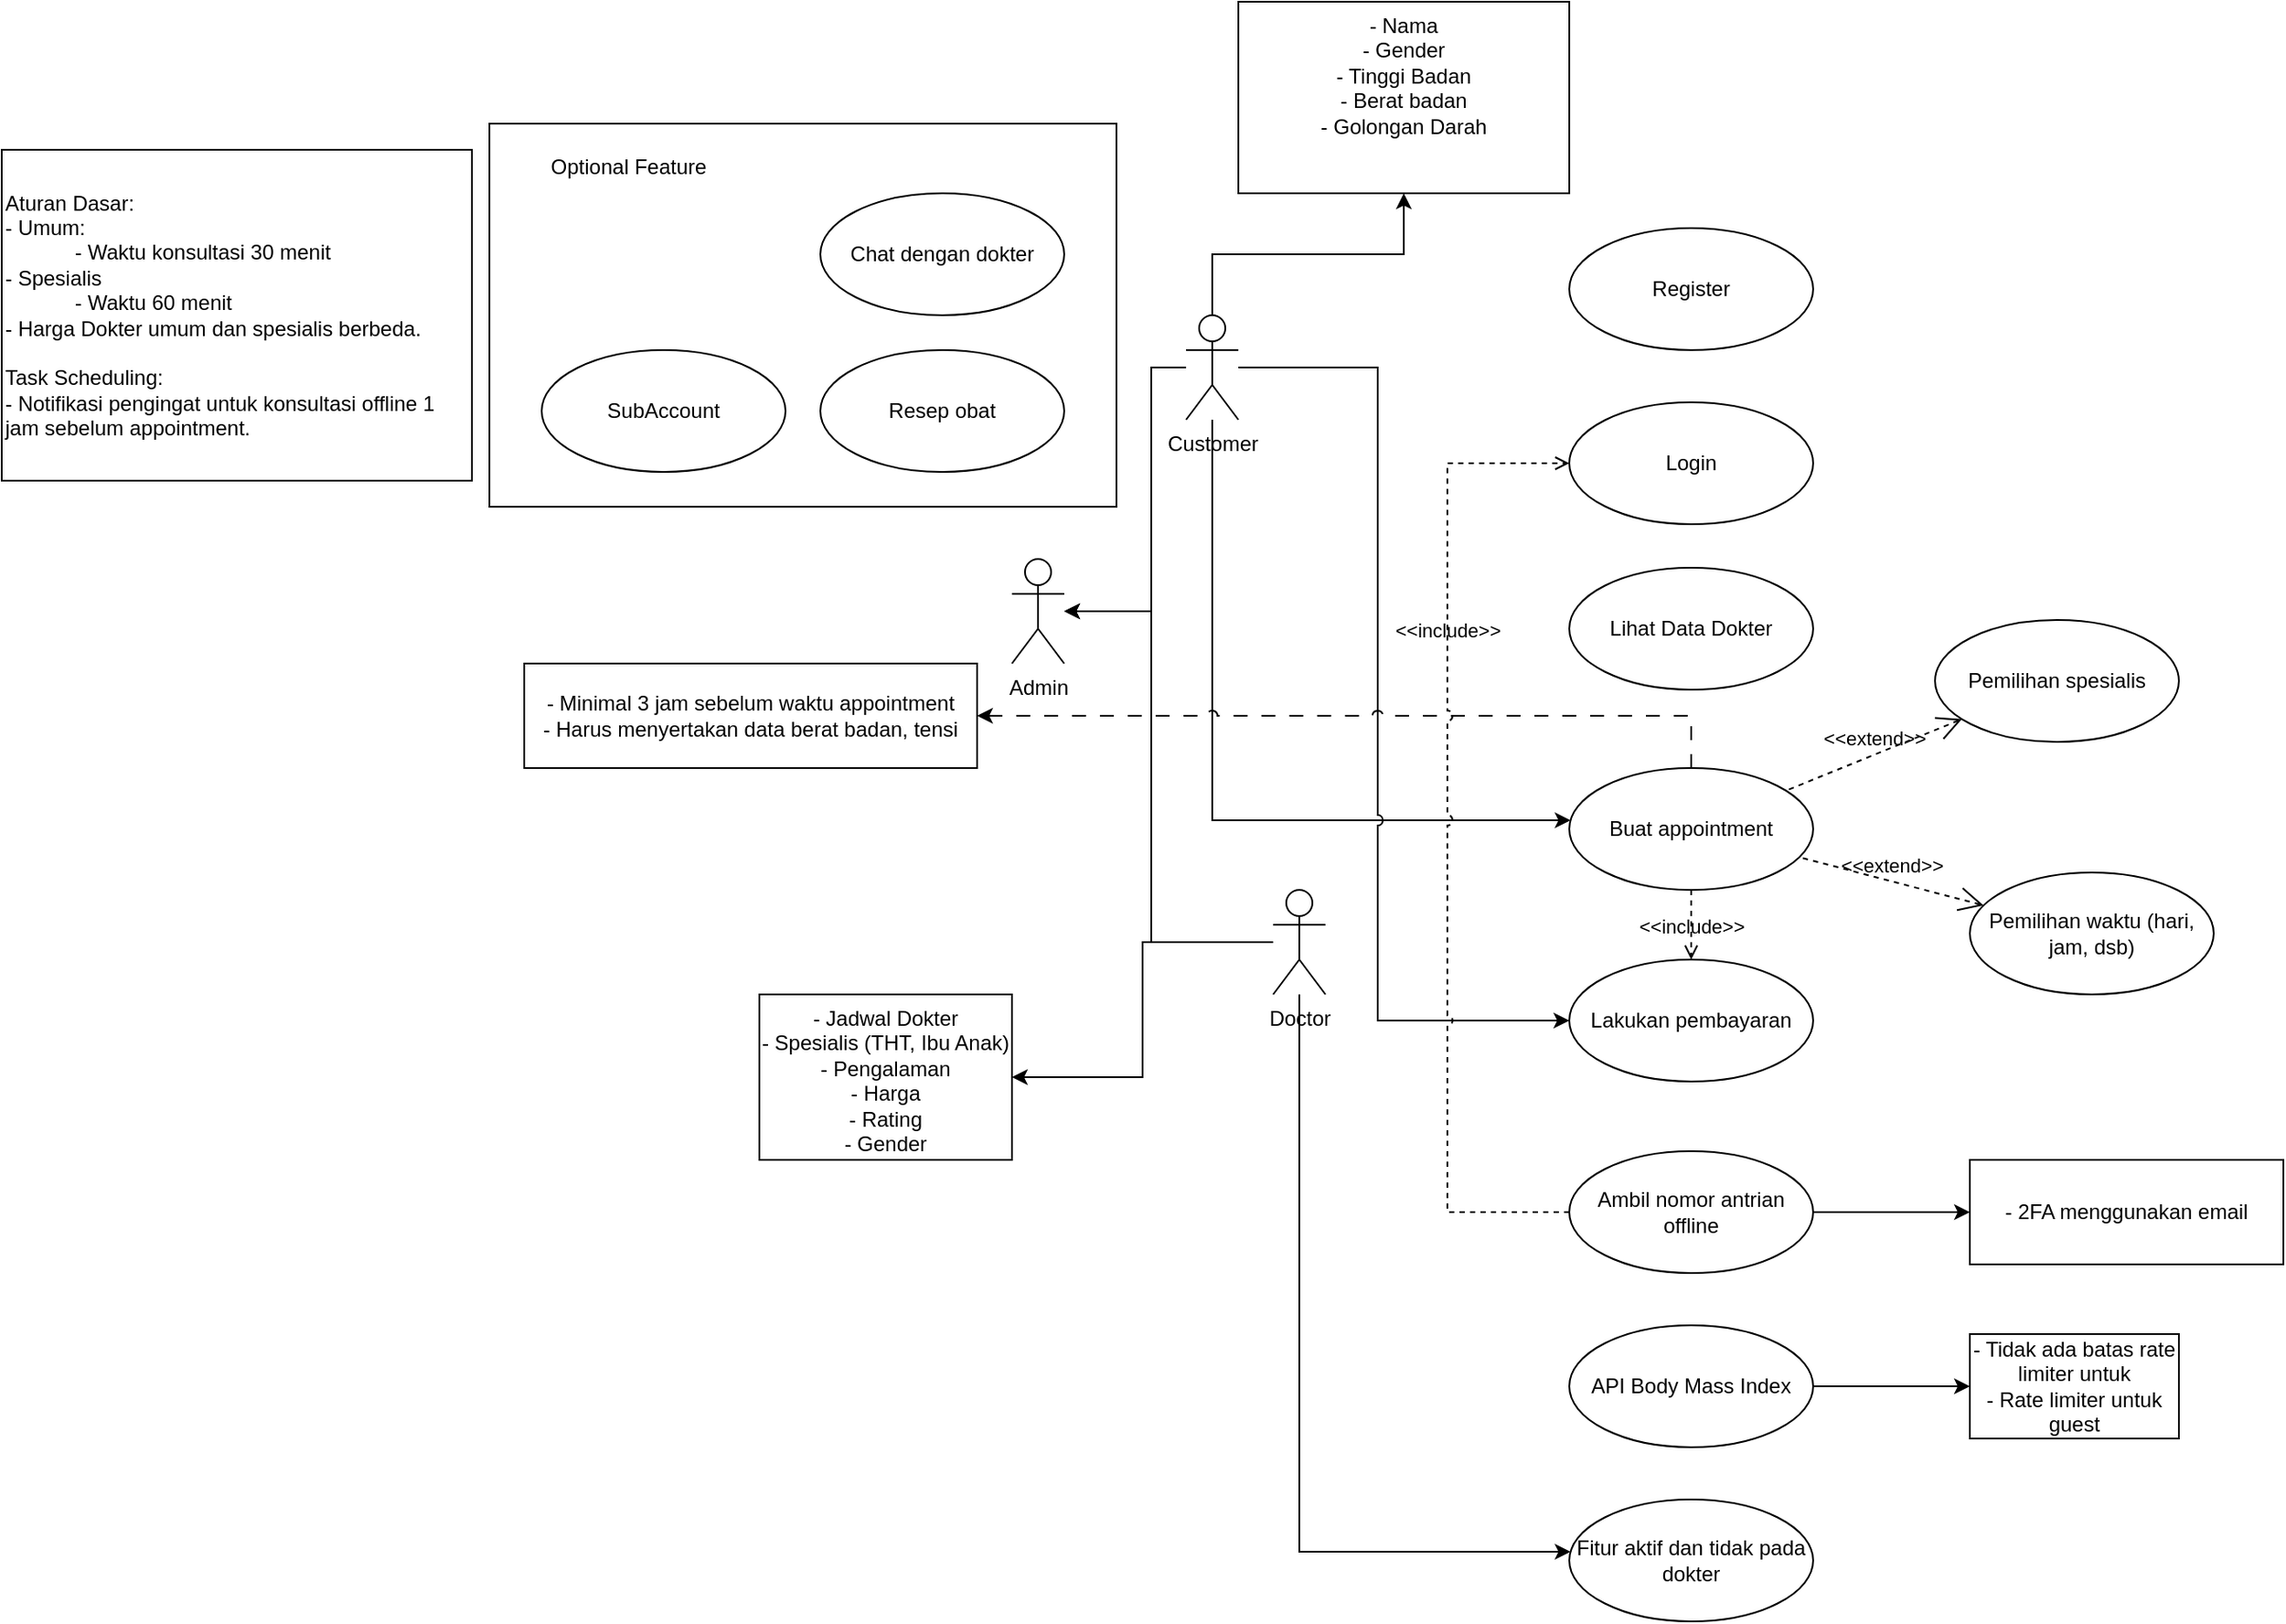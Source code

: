 <mxfile version="28.0.6">
  <diagram name="Page-1" id="VUQ5yrR_nOYUEyf6M4Mq">
    <mxGraphModel dx="2151" dy="1831" grid="1" gridSize="10" guides="1" tooltips="1" connect="1" arrows="1" fold="1" page="1" pageScale="1" pageWidth="850" pageHeight="1100" math="0" shadow="0">
      <root>
        <mxCell id="0" />
        <mxCell id="1" parent="0" />
        <mxCell id="KLBg-SSJyhI748aDw7hr-13" value="" style="edgeStyle=orthogonalEdgeStyle;rounded=0;orthogonalLoop=1;jettySize=auto;html=1;" edge="1" parent="1" source="KLBg-SSJyhI748aDw7hr-1" target="KLBg-SSJyhI748aDw7hr-12">
          <mxGeometry relative="1" as="geometry" />
        </mxCell>
        <mxCell id="KLBg-SSJyhI748aDw7hr-16" style="edgeStyle=orthogonalEdgeStyle;rounded=0;orthogonalLoop=1;jettySize=auto;html=1;" edge="1" parent="1" source="KLBg-SSJyhI748aDw7hr-1" target="KLBg-SSJyhI748aDw7hr-15">
          <mxGeometry relative="1" as="geometry">
            <Array as="points">
              <mxPoint x="175" y="840" />
            </Array>
          </mxGeometry>
        </mxCell>
        <mxCell id="KLBg-SSJyhI748aDw7hr-1" value="Doctor" style="shape=umlActor;verticalLabelPosition=bottom;verticalAlign=top;html=1;outlineConnect=0;" vertex="1" parent="1">
          <mxGeometry x="160" y="460" width="30" height="60" as="geometry" />
        </mxCell>
        <mxCell id="KLBg-SSJyhI748aDw7hr-2" value="Admin" style="shape=umlActor;verticalLabelPosition=bottom;verticalAlign=top;html=1;outlineConnect=0;" vertex="1" parent="1">
          <mxGeometry x="10" y="270" width="30" height="60" as="geometry" />
        </mxCell>
        <mxCell id="KLBg-SSJyhI748aDw7hr-20" style="edgeStyle=orthogonalEdgeStyle;rounded=0;orthogonalLoop=1;jettySize=auto;html=1;jumpStyle=arc;" edge="1" parent="1" source="KLBg-SSJyhI748aDw7hr-3" target="KLBg-SSJyhI748aDw7hr-11">
          <mxGeometry relative="1" as="geometry">
            <Array as="points">
              <mxPoint x="125" y="420" />
            </Array>
          </mxGeometry>
        </mxCell>
        <mxCell id="KLBg-SSJyhI748aDw7hr-30" value="" style="edgeStyle=orthogonalEdgeStyle;rounded=0;orthogonalLoop=1;jettySize=auto;html=1;" edge="1" parent="1" source="KLBg-SSJyhI748aDw7hr-3" target="KLBg-SSJyhI748aDw7hr-29">
          <mxGeometry relative="1" as="geometry" />
        </mxCell>
        <mxCell id="KLBg-SSJyhI748aDw7hr-45" style="edgeStyle=orthogonalEdgeStyle;rounded=0;orthogonalLoop=1;jettySize=auto;html=1;entryX=0;entryY=0.5;entryDx=0;entryDy=0;jumpStyle=arc;" edge="1" parent="1" source="KLBg-SSJyhI748aDw7hr-3" target="KLBg-SSJyhI748aDw7hr-21">
          <mxGeometry relative="1" as="geometry">
            <Array as="points">
              <mxPoint x="220" y="160" />
              <mxPoint x="220" y="535" />
            </Array>
          </mxGeometry>
        </mxCell>
        <mxCell id="KLBg-SSJyhI748aDw7hr-50" style="edgeStyle=orthogonalEdgeStyle;rounded=0;orthogonalLoop=1;jettySize=auto;html=1;" edge="1" parent="1" source="KLBg-SSJyhI748aDw7hr-3" target="KLBg-SSJyhI748aDw7hr-2">
          <mxGeometry relative="1" as="geometry">
            <Array as="points">
              <mxPoint x="90" y="160" />
              <mxPoint x="90" y="300" />
            </Array>
          </mxGeometry>
        </mxCell>
        <mxCell id="KLBg-SSJyhI748aDw7hr-3" value="Customer" style="shape=umlActor;verticalLabelPosition=bottom;verticalAlign=top;html=1;outlineConnect=0;" vertex="1" parent="1">
          <mxGeometry x="110" y="130" width="30" height="60" as="geometry" />
        </mxCell>
        <mxCell id="KLBg-SSJyhI748aDw7hr-7" value="Register" style="ellipse;whiteSpace=wrap;html=1;" vertex="1" parent="1">
          <mxGeometry x="330" y="80" width="140" height="70" as="geometry" />
        </mxCell>
        <mxCell id="KLBg-SSJyhI748aDw7hr-8" value="Login" style="ellipse;whiteSpace=wrap;html=1;" vertex="1" parent="1">
          <mxGeometry x="330" y="180" width="140" height="70" as="geometry" />
        </mxCell>
        <mxCell id="KLBg-SSJyhI748aDw7hr-9" value="Lihat Data Dokter" style="ellipse;whiteSpace=wrap;html=1;" vertex="1" parent="1">
          <mxGeometry x="330" y="275" width="140" height="70" as="geometry" />
        </mxCell>
        <mxCell id="KLBg-SSJyhI748aDw7hr-28" value="" style="edgeStyle=orthogonalEdgeStyle;rounded=0;orthogonalLoop=1;jettySize=auto;html=1;strokeColor=default;dashed=1;dashPattern=8 8;jumpStyle=arc;" edge="1" parent="1" source="KLBg-SSJyhI748aDw7hr-11" target="KLBg-SSJyhI748aDw7hr-27">
          <mxGeometry relative="1" as="geometry">
            <Array as="points">
              <mxPoint x="400" y="360" />
            </Array>
          </mxGeometry>
        </mxCell>
        <mxCell id="KLBg-SSJyhI748aDw7hr-11" value="Buat appointment" style="ellipse;whiteSpace=wrap;html=1;" vertex="1" parent="1">
          <mxGeometry x="330" y="390" width="140" height="70" as="geometry" />
        </mxCell>
        <mxCell id="KLBg-SSJyhI748aDw7hr-12" value="- Jadwal Dokter&lt;div&gt;- Spesialis (THT, Ibu Anak)&lt;/div&gt;&lt;div&gt;- Pengalaman&lt;/div&gt;&lt;div&gt;- Harga&lt;/div&gt;&lt;div&gt;- Rating&lt;/div&gt;&lt;div&gt;- Gender&lt;/div&gt;&lt;div&gt;&lt;br&gt;&lt;/div&gt;" style="whiteSpace=wrap;html=1;verticalAlign=top;" vertex="1" parent="1">
          <mxGeometry x="-135" y="520" width="145" height="95" as="geometry" />
        </mxCell>
        <mxCell id="KLBg-SSJyhI748aDw7hr-15" value="Fitur aktif dan tidak pada dokter" style="ellipse;whiteSpace=wrap;html=1;" vertex="1" parent="1">
          <mxGeometry x="330" y="810" width="140" height="70" as="geometry" />
        </mxCell>
        <mxCell id="KLBg-SSJyhI748aDw7hr-21" value="Lakukan pembayaran" style="ellipse;whiteSpace=wrap;html=1;" vertex="1" parent="1">
          <mxGeometry x="330" y="500" width="140" height="70" as="geometry" />
        </mxCell>
        <mxCell id="KLBg-SSJyhI748aDw7hr-22" value="Pemilihan spesialis" style="ellipse;whiteSpace=wrap;html=1;" vertex="1" parent="1">
          <mxGeometry x="540" y="305" width="140" height="70" as="geometry" />
        </mxCell>
        <mxCell id="KLBg-SSJyhI748aDw7hr-24" value="Pemilihan waktu (hari, jam, dsb)" style="ellipse;whiteSpace=wrap;html=1;" vertex="1" parent="1">
          <mxGeometry x="560" y="450" width="140" height="70" as="geometry" />
        </mxCell>
        <mxCell id="KLBg-SSJyhI748aDw7hr-25" value="&amp;lt;&amp;lt;extend&amp;gt;&amp;gt;" style="edgeStyle=none;html=1;startArrow=open;endArrow=none;startSize=12;verticalAlign=bottom;dashed=1;labelBackgroundColor=none;rounded=0;" edge="1" parent="1" source="KLBg-SSJyhI748aDw7hr-22" target="KLBg-SSJyhI748aDw7hr-11">
          <mxGeometry width="160" relative="1" as="geometry">
            <mxPoint x="200" y="400" as="sourcePoint" />
            <mxPoint x="560" y="400" as="targetPoint" />
          </mxGeometry>
        </mxCell>
        <mxCell id="KLBg-SSJyhI748aDw7hr-26" value="&amp;lt;&amp;lt;extend&amp;gt;&amp;gt;" style="edgeStyle=none;html=1;startArrow=open;endArrow=none;startSize=12;verticalAlign=bottom;dashed=1;labelBackgroundColor=none;rounded=0;" edge="1" parent="1" source="KLBg-SSJyhI748aDw7hr-24" target="KLBg-SSJyhI748aDw7hr-11">
          <mxGeometry width="160" relative="1" as="geometry">
            <mxPoint x="580" y="410" as="sourcePoint" />
            <mxPoint x="526" y="387" as="targetPoint" />
          </mxGeometry>
        </mxCell>
        <mxCell id="KLBg-SSJyhI748aDw7hr-27" value="- Minimal 3 jam sebelum waktu appointment&lt;div&gt;- Harus menyertakan data berat badan, tensi&lt;/div&gt;" style="whiteSpace=wrap;html=1;" vertex="1" parent="1">
          <mxGeometry x="-270" y="330" width="260" height="60" as="geometry" />
        </mxCell>
        <mxCell id="KLBg-SSJyhI748aDw7hr-29" value="- Nama&lt;div&gt;- Gender&lt;/div&gt;&lt;div&gt;- Tinggi Badan&lt;/div&gt;&lt;div&gt;- Berat badan&lt;/div&gt;&lt;div&gt;- Golongan Darah&lt;/div&gt;" style="whiteSpace=wrap;html=1;verticalAlign=top;" vertex="1" parent="1">
          <mxGeometry x="140" y="-50" width="190" height="110" as="geometry" />
        </mxCell>
        <mxCell id="KLBg-SSJyhI748aDw7hr-40" value="" style="edgeStyle=orthogonalEdgeStyle;rounded=0;orthogonalLoop=1;jettySize=auto;html=1;" edge="1" parent="1" source="KLBg-SSJyhI748aDw7hr-31" target="KLBg-SSJyhI748aDw7hr-39">
          <mxGeometry relative="1" as="geometry" />
        </mxCell>
        <mxCell id="KLBg-SSJyhI748aDw7hr-31" value="API Body Mass Index" style="ellipse;whiteSpace=wrap;html=1;" vertex="1" parent="1">
          <mxGeometry x="330" y="710" width="140" height="70" as="geometry" />
        </mxCell>
        <mxCell id="KLBg-SSJyhI748aDw7hr-34" value="" style="edgeStyle=orthogonalEdgeStyle;rounded=0;orthogonalLoop=1;jettySize=auto;html=1;" edge="1" parent="1" source="KLBg-SSJyhI748aDw7hr-32" target="KLBg-SSJyhI748aDw7hr-33">
          <mxGeometry relative="1" as="geometry" />
        </mxCell>
        <mxCell id="KLBg-SSJyhI748aDw7hr-32" value="Ambil nomor antrian offline" style="ellipse;whiteSpace=wrap;html=1;" vertex="1" parent="1">
          <mxGeometry x="330" y="610" width="140" height="70" as="geometry" />
        </mxCell>
        <mxCell id="KLBg-SSJyhI748aDw7hr-33" value="- 2FA menggunakan email" style="whiteSpace=wrap;html=1;" vertex="1" parent="1">
          <mxGeometry x="560" y="615" width="180" height="60" as="geometry" />
        </mxCell>
        <mxCell id="KLBg-SSJyhI748aDw7hr-38" value="&amp;lt;&amp;lt;include&amp;gt;&amp;gt;" style="html=1;verticalAlign=bottom;labelBackgroundColor=none;endArrow=open;endFill=0;dashed=1;rounded=0;edgeStyle=orthogonalEdgeStyle;jumpStyle=arc;" edge="1" parent="1" source="KLBg-SSJyhI748aDw7hr-32" target="KLBg-SSJyhI748aDw7hr-8">
          <mxGeometry x="0.386" width="160" relative="1" as="geometry">
            <mxPoint x="310" y="440" as="sourcePoint" />
            <mxPoint x="470" y="440" as="targetPoint" />
            <Array as="points">
              <mxPoint x="260" y="645" />
              <mxPoint x="260" y="215" />
            </Array>
            <mxPoint as="offset" />
          </mxGeometry>
        </mxCell>
        <mxCell id="KLBg-SSJyhI748aDw7hr-39" value="&lt;div&gt;- Tidak ada batas rate limiter untuk&lt;/div&gt;- Rate limiter untuk guest" style="whiteSpace=wrap;html=1;" vertex="1" parent="1">
          <mxGeometry x="560" y="715" width="120" height="60" as="geometry" />
        </mxCell>
        <mxCell id="KLBg-SSJyhI748aDw7hr-43" value="Aturan Dasar:&lt;div style=&quot;&quot;&gt;- Umum:&amp;nbsp;&lt;/div&gt;&lt;blockquote style=&quot;margin: 0 0 0 40px; border: none; padding: 0px;&quot;&gt;&lt;div style=&quot;&quot;&gt;- Waktu konsultasi 30 menit&lt;/div&gt;&lt;/blockquote&gt;&lt;div&gt;- Spesialis&lt;/div&gt;&lt;div&gt;&lt;blockquote style=&quot;margin: 0 0 0 40px; border: none; padding: 0px;&quot;&gt;- Waktu 60 menit&lt;br&gt;&lt;/blockquote&gt;- Harga Dokter umum dan spesialis berbeda.&lt;br&gt;&lt;blockquote style=&quot;margin: 0 0 0 40px; border: none; padding: 0px;&quot;&gt;&lt;div&gt;&lt;br&gt;&lt;/div&gt;&lt;/blockquote&gt;Task Scheduling:&lt;/div&gt;&lt;div&gt;- Notifikasi pengingat untuk konsultasi offline 1 jam sebelum appointment.&lt;/div&gt;" style="rounded=0;whiteSpace=wrap;html=1;align=left;" vertex="1" parent="1">
          <mxGeometry x="-570" y="35" width="270" height="190" as="geometry" />
        </mxCell>
        <mxCell id="KLBg-SSJyhI748aDw7hr-44" value="&amp;lt;&amp;lt;include&amp;gt;&amp;gt;" style="html=1;verticalAlign=bottom;labelBackgroundColor=none;endArrow=open;endFill=0;dashed=1;rounded=0;" edge="1" parent="1" source="KLBg-SSJyhI748aDw7hr-11" target="KLBg-SSJyhI748aDw7hr-21">
          <mxGeometry x="0.5" width="160" relative="1" as="geometry">
            <mxPoint x="230" y="520" as="sourcePoint" />
            <mxPoint x="390" y="520" as="targetPoint" />
            <mxPoint as="offset" />
          </mxGeometry>
        </mxCell>
        <mxCell id="KLBg-SSJyhI748aDw7hr-46" value="" style="group" vertex="1" connectable="0" parent="1">
          <mxGeometry x="-290" y="20" width="360" height="220" as="geometry" />
        </mxCell>
        <mxCell id="KLBg-SSJyhI748aDw7hr-17" value="" style="rounded=0;whiteSpace=wrap;html=1;" vertex="1" parent="KLBg-SSJyhI748aDw7hr-46">
          <mxGeometry width="360" height="220" as="geometry" />
        </mxCell>
        <mxCell id="KLBg-SSJyhI748aDw7hr-14" value="Chat dengan dokter" style="ellipse;whiteSpace=wrap;html=1;" vertex="1" parent="KLBg-SSJyhI748aDw7hr-46">
          <mxGeometry x="190" y="40" width="140" height="70" as="geometry" />
        </mxCell>
        <mxCell id="KLBg-SSJyhI748aDw7hr-18" value="Optional Feature" style="text;html=1;align=center;verticalAlign=middle;whiteSpace=wrap;rounded=0;" vertex="1" parent="KLBg-SSJyhI748aDw7hr-46">
          <mxGeometry x="10" y="10" width="140" height="30" as="geometry" />
        </mxCell>
        <mxCell id="KLBg-SSJyhI748aDw7hr-19" value="Resep obat" style="ellipse;whiteSpace=wrap;html=1;" vertex="1" parent="KLBg-SSJyhI748aDw7hr-46">
          <mxGeometry x="190" y="130" width="140" height="70" as="geometry" />
        </mxCell>
        <mxCell id="KLBg-SSJyhI748aDw7hr-35" value="SubAccount" style="ellipse;whiteSpace=wrap;html=1;" vertex="1" parent="KLBg-SSJyhI748aDw7hr-46">
          <mxGeometry x="30" y="130" width="140" height="70" as="geometry" />
        </mxCell>
        <mxCell id="KLBg-SSJyhI748aDw7hr-51" style="edgeStyle=orthogonalEdgeStyle;rounded=0;orthogonalLoop=1;jettySize=auto;html=1;" edge="1" parent="1" source="KLBg-SSJyhI748aDw7hr-1" target="KLBg-SSJyhI748aDw7hr-2">
          <mxGeometry relative="1" as="geometry">
            <Array as="points">
              <mxPoint x="90" y="490" />
              <mxPoint x="90" y="300" />
            </Array>
          </mxGeometry>
        </mxCell>
      </root>
    </mxGraphModel>
  </diagram>
</mxfile>
